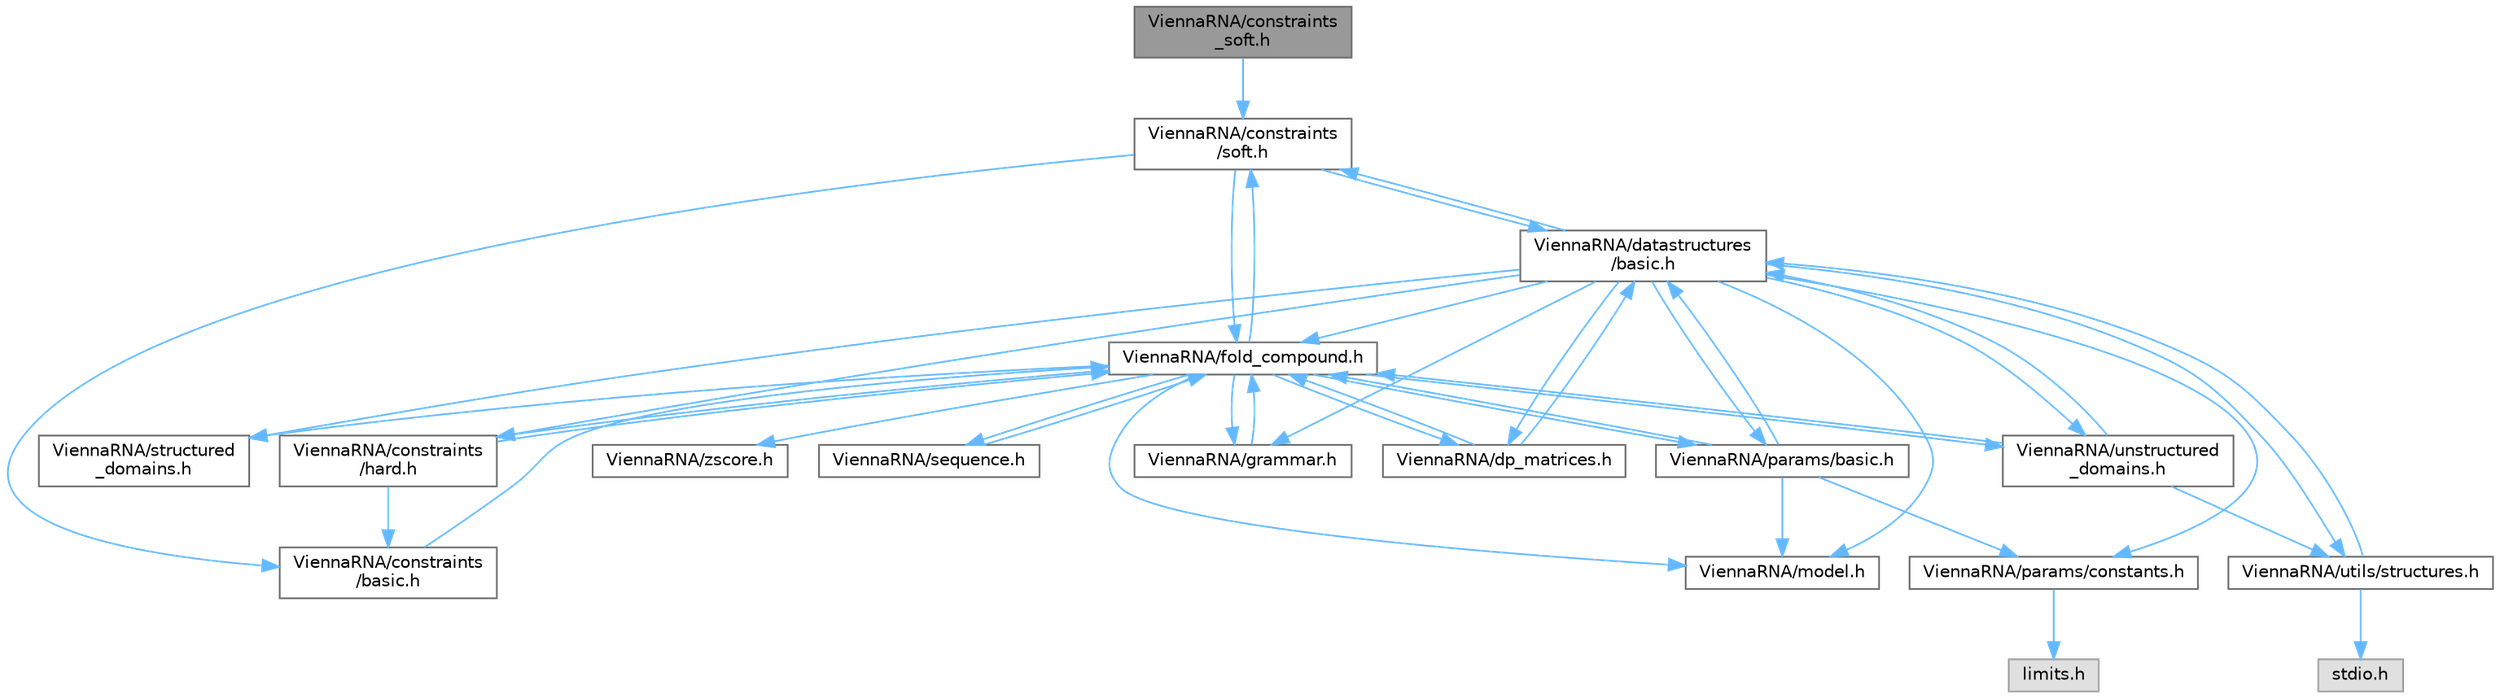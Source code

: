 digraph "ViennaRNA/constraints_soft.h"
{
 // INTERACTIVE_SVG=YES
 // LATEX_PDF_SIZE
  bgcolor="transparent";
  edge [fontname=Helvetica,fontsize=10,labelfontname=Helvetica,labelfontsize=10];
  node [fontname=Helvetica,fontsize=10,shape=box,height=0.2,width=0.4];
  Node1 [label="ViennaRNA/constraints\l_soft.h",height=0.2,width=0.4,color="gray40", fillcolor="grey60", style="filled", fontcolor="black",tooltip="Use ViennaRNA/constraints/soft.h instead."];
  Node1 -> Node2 [color="steelblue1",style="solid"];
  Node2 [label="ViennaRNA/constraints\l/soft.h",height=0.2,width=0.4,color="grey40", fillcolor="white", style="filled",URL="$soft_8h.html",tooltip="Functions and data structures for secondary structure soft constraints."];
  Node2 -> Node3 [color="steelblue1",style="solid"];
  Node3 [label="ViennaRNA/datastructures\l/basic.h",height=0.2,width=0.4,color="grey40", fillcolor="white", style="filled",URL="$datastructures_2basic_8h.html",tooltip="Various data structures and pre-processor macros."];
  Node3 -> Node4 [color="steelblue1",style="solid"];
  Node4 [label="ViennaRNA/params/constants.h",height=0.2,width=0.4,color="grey40", fillcolor="white", style="filled",URL="$constants_8h.html",tooltip="Energy parameter constants."];
  Node4 -> Node5 [color="steelblue1",style="solid"];
  Node5 [label="limits.h",height=0.2,width=0.4,color="grey60", fillcolor="#E0E0E0", style="filled",tooltip=" "];
  Node3 -> Node6 [color="steelblue1",style="solid"];
  Node6 [label="ViennaRNA/fold_compound.h",height=0.2,width=0.4,color="grey40", fillcolor="white", style="filled",URL="$fold__compound_8h.html",tooltip="The Basic Fold Compound API."];
  Node6 -> Node7 [color="steelblue1",style="solid"];
  Node7 [label="ViennaRNA/model.h",height=0.2,width=0.4,color="grey40", fillcolor="white", style="filled",URL="$model_8h.html",tooltip="The model details data structure and its corresponding modifiers."];
  Node6 -> Node8 [color="steelblue1",style="solid"];
  Node8 [label="ViennaRNA/params/basic.h",height=0.2,width=0.4,color="grey40", fillcolor="white", style="filled",URL="$params_2basic_8h.html",tooltip="Functions to deal with sets of energy parameters."];
  Node8 -> Node4 [color="steelblue1",style="solid"];
  Node8 -> Node3 [color="steelblue1",style="solid"];
  Node8 -> Node6 [color="steelblue1",style="solid"];
  Node8 -> Node7 [color="steelblue1",style="solid"];
  Node6 -> Node9 [color="steelblue1",style="solid"];
  Node9 [label="ViennaRNA/sequence.h",height=0.2,width=0.4,color="grey40", fillcolor="white", style="filled",URL="$sequence_8h.html",tooltip="Functions and data structures related to sequence representations ,."];
  Node9 -> Node6 [color="steelblue1",style="solid"];
  Node6 -> Node10 [color="steelblue1",style="solid"];
  Node10 [label="ViennaRNA/dp_matrices.h",height=0.2,width=0.4,color="grey40", fillcolor="white", style="filled",URL="$dp__matrices_8h.html",tooltip="Functions to deal with standard dynamic programming (DP) matrices."];
  Node10 -> Node3 [color="steelblue1",style="solid"];
  Node10 -> Node6 [color="steelblue1",style="solid"];
  Node6 -> Node11 [color="steelblue1",style="solid"];
  Node11 [label="ViennaRNA/constraints\l/hard.h",height=0.2,width=0.4,color="grey40", fillcolor="white", style="filled",URL="$hard_8h.html",tooltip="Functions and data structures for handling of secondary structure hard constraints."];
  Node11 -> Node6 [color="steelblue1",style="solid"];
  Node11 -> Node12 [color="steelblue1",style="solid"];
  Node12 [label="ViennaRNA/constraints\l/basic.h",height=0.2,width=0.4,color="grey40", fillcolor="white", style="filled",URL="$constraints_2basic_8h.html",tooltip="Functions and data structures for constraining secondary structure predictions and evaluation."];
  Node12 -> Node6 [color="steelblue1",style="solid"];
  Node6 -> Node2 [color="steelblue1",style="solid"];
  Node6 -> Node13 [color="steelblue1",style="solid"];
  Node13 [label="ViennaRNA/grammar.h",height=0.2,width=0.4,color="grey40", fillcolor="white", style="filled",URL="$grammar_8h.html",tooltip="Implementations for the RNA folding grammar."];
  Node13 -> Node6 [color="steelblue1",style="solid"];
  Node6 -> Node14 [color="steelblue1",style="solid"];
  Node14 [label="ViennaRNA/structured\l_domains.h",height=0.2,width=0.4,color="grey40", fillcolor="white", style="filled",URL="$structured__domains_8h.html",tooltip="This module provides interfaces that deal with additional structured domains in the folding grammar."];
  Node6 -> Node15 [color="steelblue1",style="solid"];
  Node15 [label="ViennaRNA/unstructured\l_domains.h",height=0.2,width=0.4,color="grey40", fillcolor="white", style="filled",URL="$unstructured__domains_8h.html",tooltip="Functions to modify unstructured domains, e.g. to incorporate ligands binding to unpaired stretches."];
  Node15 -> Node3 [color="steelblue1",style="solid"];
  Node15 -> Node6 [color="steelblue1",style="solid"];
  Node15 -> Node16 [color="steelblue1",style="solid"];
  Node16 [label="ViennaRNA/utils/structures.h",height=0.2,width=0.4,color="grey40", fillcolor="white", style="filled",URL="$utils_2structures_8h.html",tooltip="Various utility- and helper-functions for secondary structure parsing, converting,..."];
  Node16 -> Node17 [color="steelblue1",style="solid"];
  Node17 [label="stdio.h",height=0.2,width=0.4,color="grey60", fillcolor="#E0E0E0", style="filled",tooltip=" "];
  Node16 -> Node3 [color="steelblue1",style="solid"];
  Node6 -> Node18 [color="steelblue1",style="solid"];
  Node18 [label="ViennaRNA/zscore.h",height=0.2,width=0.4,color="grey40", fillcolor="white", style="filled",URL="$zscore_8h_source.html",tooltip=" "];
  Node3 -> Node7 [color="steelblue1",style="solid"];
  Node3 -> Node8 [color="steelblue1",style="solid"];
  Node3 -> Node10 [color="steelblue1",style="solid"];
  Node3 -> Node11 [color="steelblue1",style="solid"];
  Node3 -> Node2 [color="steelblue1",style="solid"];
  Node3 -> Node13 [color="steelblue1",style="solid"];
  Node3 -> Node14 [color="steelblue1",style="solid"];
  Node3 -> Node15 [color="steelblue1",style="solid"];
  Node3 -> Node16 [color="steelblue1",style="solid"];
  Node2 -> Node6 [color="steelblue1",style="solid"];
  Node2 -> Node12 [color="steelblue1",style="solid"];
}
